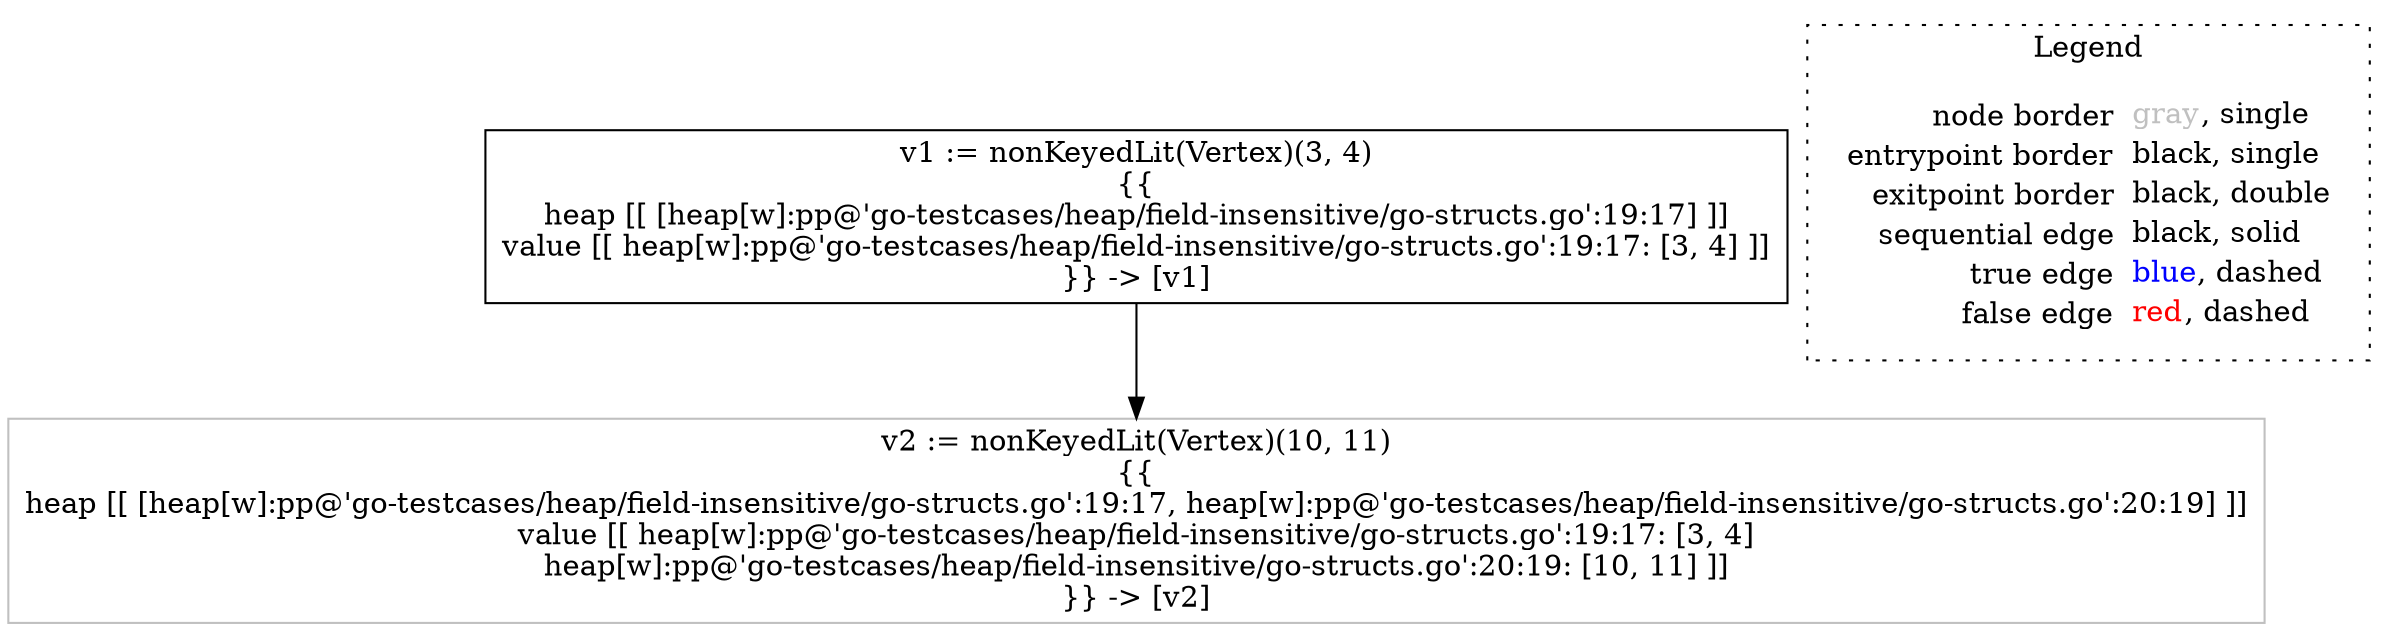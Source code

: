 digraph {
	"node0" [shape="rect",color="black",label=<v1 := nonKeyedLit(Vertex)(3, 4)<BR/>{{<BR/>heap [[ [heap[w]:pp@'go-testcases/heap/field-insensitive/go-structs.go':19:17] ]]<BR/>value [[ heap[w]:pp@'go-testcases/heap/field-insensitive/go-structs.go':19:17: [3, 4] ]]<BR/>}} -&gt; [v1]>];
	"node1" [shape="rect",color="gray",label=<v2 := nonKeyedLit(Vertex)(10, 11)<BR/>{{<BR/>heap [[ [heap[w]:pp@'go-testcases/heap/field-insensitive/go-structs.go':19:17, heap[w]:pp@'go-testcases/heap/field-insensitive/go-structs.go':20:19] ]]<BR/>value [[ heap[w]:pp@'go-testcases/heap/field-insensitive/go-structs.go':19:17: [3, 4]<BR/>heap[w]:pp@'go-testcases/heap/field-insensitive/go-structs.go':20:19: [10, 11] ]]<BR/>}} -&gt; [v2]>];
	"node0" -> "node1" [color="black"];
subgraph cluster_legend {
	label="Legend";
	style=dotted;
	node [shape=plaintext];
	"legend" [label=<<table border="0" cellpadding="2" cellspacing="0" cellborder="0"><tr><td align="right">node border&nbsp;</td><td align="left"><font color="gray">gray</font>, single</td></tr><tr><td align="right">entrypoint border&nbsp;</td><td align="left"><font color="black">black</font>, single</td></tr><tr><td align="right">exitpoint border&nbsp;</td><td align="left"><font color="black">black</font>, double</td></tr><tr><td align="right">sequential edge&nbsp;</td><td align="left"><font color="black">black</font>, solid</td></tr><tr><td align="right">true edge&nbsp;</td><td align="left"><font color="blue">blue</font>, dashed</td></tr><tr><td align="right">false edge&nbsp;</td><td align="left"><font color="red">red</font>, dashed</td></tr></table>>];
}

}
